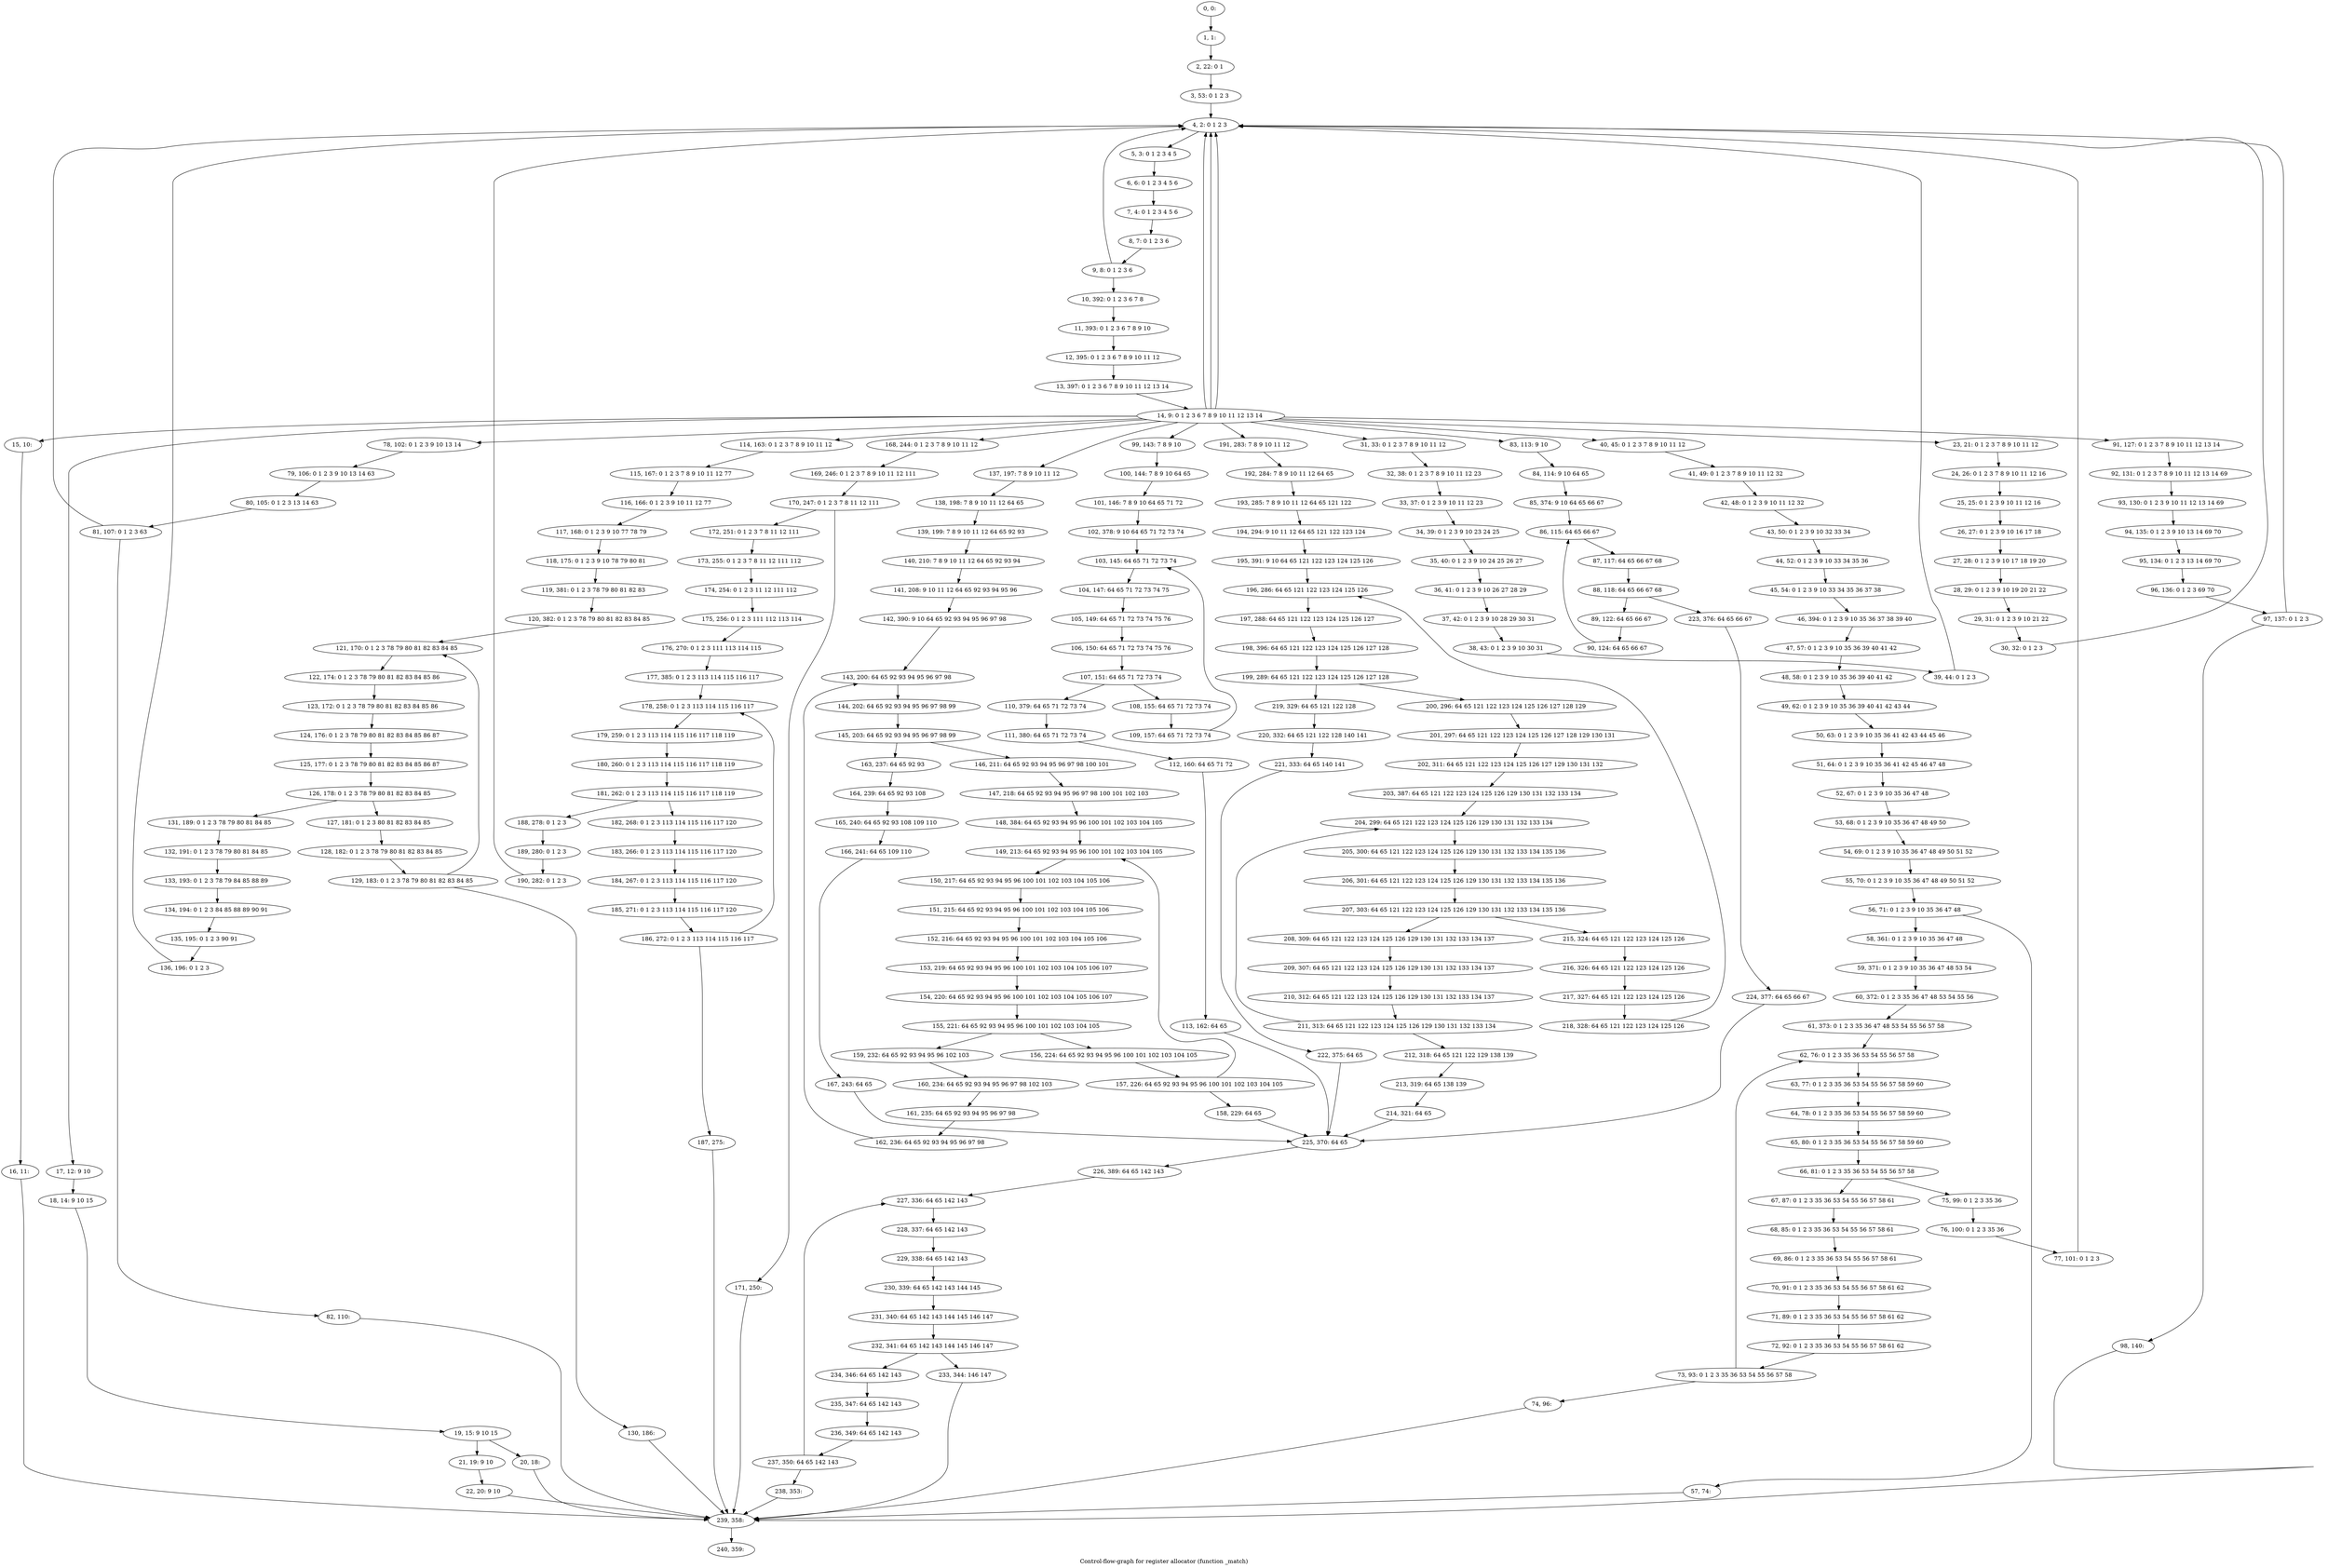 digraph G {
graph [label="Control-flow-graph for register allocator (function _match)"]
0[label="0, 0: "];
1[label="1, 1: "];
2[label="2, 22: 0 1 "];
3[label="3, 53: 0 1 2 3 "];
4[label="4, 2: 0 1 2 3 "];
5[label="5, 3: 0 1 2 3 4 5 "];
6[label="6, 6: 0 1 2 3 4 5 6 "];
7[label="7, 4: 0 1 2 3 4 5 6 "];
8[label="8, 7: 0 1 2 3 6 "];
9[label="9, 8: 0 1 2 3 6 "];
10[label="10, 392: 0 1 2 3 6 7 8 "];
11[label="11, 393: 0 1 2 3 6 7 8 9 10 "];
12[label="12, 395: 0 1 2 3 6 7 8 9 10 11 12 "];
13[label="13, 397: 0 1 2 3 6 7 8 9 10 11 12 13 14 "];
14[label="14, 9: 0 1 2 3 6 7 8 9 10 11 12 13 14 "];
15[label="15, 10: "];
16[label="16, 11: "];
17[label="17, 12: 9 10 "];
18[label="18, 14: 9 10 15 "];
19[label="19, 15: 9 10 15 "];
20[label="20, 18: "];
21[label="21, 19: 9 10 "];
22[label="22, 20: 9 10 "];
23[label="23, 21: 0 1 2 3 7 8 9 10 11 12 "];
24[label="24, 26: 0 1 2 3 7 8 9 10 11 12 16 "];
25[label="25, 25: 0 1 2 3 9 10 11 12 16 "];
26[label="26, 27: 0 1 2 3 9 10 16 17 18 "];
27[label="27, 28: 0 1 2 3 9 10 17 18 19 20 "];
28[label="28, 29: 0 1 2 3 9 10 19 20 21 22 "];
29[label="29, 31: 0 1 2 3 9 10 21 22 "];
30[label="30, 32: 0 1 2 3 "];
31[label="31, 33: 0 1 2 3 7 8 9 10 11 12 "];
32[label="32, 38: 0 1 2 3 7 8 9 10 11 12 23 "];
33[label="33, 37: 0 1 2 3 9 10 11 12 23 "];
34[label="34, 39: 0 1 2 3 9 10 23 24 25 "];
35[label="35, 40: 0 1 2 3 9 10 24 25 26 27 "];
36[label="36, 41: 0 1 2 3 9 10 26 27 28 29 "];
37[label="37, 42: 0 1 2 3 9 10 28 29 30 31 "];
38[label="38, 43: 0 1 2 3 9 10 30 31 "];
39[label="39, 44: 0 1 2 3 "];
40[label="40, 45: 0 1 2 3 7 8 9 10 11 12 "];
41[label="41, 49: 0 1 2 3 7 8 9 10 11 12 32 "];
42[label="42, 48: 0 1 2 3 9 10 11 12 32 "];
43[label="43, 50: 0 1 2 3 9 10 32 33 34 "];
44[label="44, 52: 0 1 2 3 9 10 33 34 35 36 "];
45[label="45, 54: 0 1 2 3 9 10 33 34 35 36 37 38 "];
46[label="46, 394: 0 1 2 3 9 10 35 36 37 38 39 40 "];
47[label="47, 57: 0 1 2 3 9 10 35 36 39 40 41 42 "];
48[label="48, 58: 0 1 2 3 9 10 35 36 39 40 41 42 "];
49[label="49, 62: 0 1 2 3 9 10 35 36 39 40 41 42 43 44 "];
50[label="50, 63: 0 1 2 3 9 10 35 36 41 42 43 44 45 46 "];
51[label="51, 64: 0 1 2 3 9 10 35 36 41 42 45 46 47 48 "];
52[label="52, 67: 0 1 2 3 9 10 35 36 47 48 "];
53[label="53, 68: 0 1 2 3 9 10 35 36 47 48 49 50 "];
54[label="54, 69: 0 1 2 3 9 10 35 36 47 48 49 50 51 52 "];
55[label="55, 70: 0 1 2 3 9 10 35 36 47 48 49 50 51 52 "];
56[label="56, 71: 0 1 2 3 9 10 35 36 47 48 "];
57[label="57, 74: "];
58[label="58, 361: 0 1 2 3 9 10 35 36 47 48 "];
59[label="59, 371: 0 1 2 3 9 10 35 36 47 48 53 54 "];
60[label="60, 372: 0 1 2 3 35 36 47 48 53 54 55 56 "];
61[label="61, 373: 0 1 2 3 35 36 47 48 53 54 55 56 57 58 "];
62[label="62, 76: 0 1 2 3 35 36 53 54 55 56 57 58 "];
63[label="63, 77: 0 1 2 3 35 36 53 54 55 56 57 58 59 60 "];
64[label="64, 78: 0 1 2 3 35 36 53 54 55 56 57 58 59 60 "];
65[label="65, 80: 0 1 2 3 35 36 53 54 55 56 57 58 59 60 "];
66[label="66, 81: 0 1 2 3 35 36 53 54 55 56 57 58 "];
67[label="67, 87: 0 1 2 3 35 36 53 54 55 56 57 58 61 "];
68[label="68, 85: 0 1 2 3 35 36 53 54 55 56 57 58 61 "];
69[label="69, 86: 0 1 2 3 35 36 53 54 55 56 57 58 61 "];
70[label="70, 91: 0 1 2 3 35 36 53 54 55 56 57 58 61 62 "];
71[label="71, 89: 0 1 2 3 35 36 53 54 55 56 57 58 61 62 "];
72[label="72, 92: 0 1 2 3 35 36 53 54 55 56 57 58 61 62 "];
73[label="73, 93: 0 1 2 3 35 36 53 54 55 56 57 58 "];
74[label="74, 96: "];
75[label="75, 99: 0 1 2 3 35 36 "];
76[label="76, 100: 0 1 2 3 35 36 "];
77[label="77, 101: 0 1 2 3 "];
78[label="78, 102: 0 1 2 3 9 10 13 14 "];
79[label="79, 106: 0 1 2 3 9 10 13 14 63 "];
80[label="80, 105: 0 1 2 3 13 14 63 "];
81[label="81, 107: 0 1 2 3 63 "];
82[label="82, 110: "];
83[label="83, 113: 9 10 "];
84[label="84, 114: 9 10 64 65 "];
85[label="85, 374: 9 10 64 65 66 67 "];
86[label="86, 115: 64 65 66 67 "];
87[label="87, 117: 64 65 66 67 68 "];
88[label="88, 118: 64 65 66 67 68 "];
89[label="89, 122: 64 65 66 67 "];
90[label="90, 124: 64 65 66 67 "];
91[label="91, 127: 0 1 2 3 7 8 9 10 11 12 13 14 "];
92[label="92, 131: 0 1 2 3 7 8 9 10 11 12 13 14 69 "];
93[label="93, 130: 0 1 2 3 9 10 11 12 13 14 69 "];
94[label="94, 135: 0 1 2 3 9 10 13 14 69 70 "];
95[label="95, 134: 0 1 2 3 13 14 69 70 "];
96[label="96, 136: 0 1 2 3 69 70 "];
97[label="97, 137: 0 1 2 3 "];
98[label="98, 140: "];
99[label="99, 143: 7 8 9 10 "];
100[label="100, 144: 7 8 9 10 64 65 "];
101[label="101, 146: 7 8 9 10 64 65 71 72 "];
102[label="102, 378: 9 10 64 65 71 72 73 74 "];
103[label="103, 145: 64 65 71 72 73 74 "];
104[label="104, 147: 64 65 71 72 73 74 75 "];
105[label="105, 149: 64 65 71 72 73 74 75 76 "];
106[label="106, 150: 64 65 71 72 73 74 75 76 "];
107[label="107, 151: 64 65 71 72 73 74 "];
108[label="108, 155: 64 65 71 72 73 74 "];
109[label="109, 157: 64 65 71 72 73 74 "];
110[label="110, 379: 64 65 71 72 73 74 "];
111[label="111, 380: 64 65 71 72 73 74 "];
112[label="112, 160: 64 65 71 72 "];
113[label="113, 162: 64 65 "];
114[label="114, 163: 0 1 2 3 7 8 9 10 11 12 "];
115[label="115, 167: 0 1 2 3 7 8 9 10 11 12 77 "];
116[label="116, 166: 0 1 2 3 9 10 11 12 77 "];
117[label="117, 168: 0 1 2 3 9 10 77 78 79 "];
118[label="118, 175: 0 1 2 3 9 10 78 79 80 81 "];
119[label="119, 381: 0 1 2 3 78 79 80 81 82 83 "];
120[label="120, 382: 0 1 2 3 78 79 80 81 82 83 84 85 "];
121[label="121, 170: 0 1 2 3 78 79 80 81 82 83 84 85 "];
122[label="122, 174: 0 1 2 3 78 79 80 81 82 83 84 85 86 "];
123[label="123, 172: 0 1 2 3 78 79 80 81 82 83 84 85 86 "];
124[label="124, 176: 0 1 2 3 78 79 80 81 82 83 84 85 86 87 "];
125[label="125, 177: 0 1 2 3 78 79 80 81 82 83 84 85 86 87 "];
126[label="126, 178: 0 1 2 3 78 79 80 81 82 83 84 85 "];
127[label="127, 181: 0 1 2 3 80 81 82 83 84 85 "];
128[label="128, 182: 0 1 2 3 78 79 80 81 82 83 84 85 "];
129[label="129, 183: 0 1 2 3 78 79 80 81 82 83 84 85 "];
130[label="130, 186: "];
131[label="131, 189: 0 1 2 3 78 79 80 81 84 85 "];
132[label="132, 191: 0 1 2 3 78 79 80 81 84 85 "];
133[label="133, 193: 0 1 2 3 78 79 84 85 88 89 "];
134[label="134, 194: 0 1 2 3 84 85 88 89 90 91 "];
135[label="135, 195: 0 1 2 3 90 91 "];
136[label="136, 196: 0 1 2 3 "];
137[label="137, 197: 7 8 9 10 11 12 "];
138[label="138, 198: 7 8 9 10 11 12 64 65 "];
139[label="139, 199: 7 8 9 10 11 12 64 65 92 93 "];
140[label="140, 210: 7 8 9 10 11 12 64 65 92 93 94 "];
141[label="141, 208: 9 10 11 12 64 65 92 93 94 95 96 "];
142[label="142, 390: 9 10 64 65 92 93 94 95 96 97 98 "];
143[label="143, 200: 64 65 92 93 94 95 96 97 98 "];
144[label="144, 202: 64 65 92 93 94 95 96 97 98 99 "];
145[label="145, 203: 64 65 92 93 94 95 96 97 98 99 "];
146[label="146, 211: 64 65 92 93 94 95 96 97 98 100 101 "];
147[label="147, 218: 64 65 92 93 94 95 96 97 98 100 101 102 103 "];
148[label="148, 384: 64 65 92 93 94 95 96 100 101 102 103 104 105 "];
149[label="149, 213: 64 65 92 93 94 95 96 100 101 102 103 104 105 "];
150[label="150, 217: 64 65 92 93 94 95 96 100 101 102 103 104 105 106 "];
151[label="151, 215: 64 65 92 93 94 95 96 100 101 102 103 104 105 106 "];
152[label="152, 216: 64 65 92 93 94 95 96 100 101 102 103 104 105 106 "];
153[label="153, 219: 64 65 92 93 94 95 96 100 101 102 103 104 105 106 107 "];
154[label="154, 220: 64 65 92 93 94 95 96 100 101 102 103 104 105 106 107 "];
155[label="155, 221: 64 65 92 93 94 95 96 100 101 102 103 104 105 "];
156[label="156, 224: 64 65 92 93 94 95 96 100 101 102 103 104 105 "];
157[label="157, 226: 64 65 92 93 94 95 96 100 101 102 103 104 105 "];
158[label="158, 229: 64 65 "];
159[label="159, 232: 64 65 92 93 94 95 96 102 103 "];
160[label="160, 234: 64 65 92 93 94 95 96 97 98 102 103 "];
161[label="161, 235: 64 65 92 93 94 95 96 97 98 "];
162[label="162, 236: 64 65 92 93 94 95 96 97 98 "];
163[label="163, 237: 64 65 92 93 "];
164[label="164, 239: 64 65 92 93 108 "];
165[label="165, 240: 64 65 92 93 108 109 110 "];
166[label="166, 241: 64 65 109 110 "];
167[label="167, 243: 64 65 "];
168[label="168, 244: 0 1 2 3 7 8 9 10 11 12 "];
169[label="169, 246: 0 1 2 3 7 8 9 10 11 12 111 "];
170[label="170, 247: 0 1 2 3 7 8 11 12 111 "];
171[label="171, 250: "];
172[label="172, 251: 0 1 2 3 7 8 11 12 111 "];
173[label="173, 255: 0 1 2 3 7 8 11 12 111 112 "];
174[label="174, 254: 0 1 2 3 11 12 111 112 "];
175[label="175, 256: 0 1 2 3 111 112 113 114 "];
176[label="176, 270: 0 1 2 3 111 113 114 115 "];
177[label="177, 385: 0 1 2 3 113 114 115 116 117 "];
178[label="178, 258: 0 1 2 3 113 114 115 116 117 "];
179[label="179, 259: 0 1 2 3 113 114 115 116 117 118 119 "];
180[label="180, 260: 0 1 2 3 113 114 115 116 117 118 119 "];
181[label="181, 262: 0 1 2 3 113 114 115 116 117 118 119 "];
182[label="182, 268: 0 1 2 3 113 114 115 116 117 120 "];
183[label="183, 266: 0 1 2 3 113 114 115 116 117 120 "];
184[label="184, 267: 0 1 2 3 113 114 115 116 117 120 "];
185[label="185, 271: 0 1 2 3 113 114 115 116 117 120 "];
186[label="186, 272: 0 1 2 3 113 114 115 116 117 "];
187[label="187, 275: "];
188[label="188, 278: 0 1 2 3 "];
189[label="189, 280: 0 1 2 3 "];
190[label="190, 282: 0 1 2 3 "];
191[label="191, 283: 7 8 9 10 11 12 "];
192[label="192, 284: 7 8 9 10 11 12 64 65 "];
193[label="193, 285: 7 8 9 10 11 12 64 65 121 122 "];
194[label="194, 294: 9 10 11 12 64 65 121 122 123 124 "];
195[label="195, 391: 9 10 64 65 121 122 123 124 125 126 "];
196[label="196, 286: 64 65 121 122 123 124 125 126 "];
197[label="197, 288: 64 65 121 122 123 124 125 126 127 "];
198[label="198, 396: 64 65 121 122 123 124 125 126 127 128 "];
199[label="199, 289: 64 65 121 122 123 124 125 126 127 128 "];
200[label="200, 296: 64 65 121 122 123 124 125 126 127 128 129 "];
201[label="201, 297: 64 65 121 122 123 124 125 126 127 128 129 130 131 "];
202[label="202, 311: 64 65 121 122 123 124 125 126 127 129 130 131 132 "];
203[label="203, 387: 64 65 121 122 123 124 125 126 129 130 131 132 133 134 "];
204[label="204, 299: 64 65 121 122 123 124 125 126 129 130 131 132 133 134 "];
205[label="205, 300: 64 65 121 122 123 124 125 126 129 130 131 132 133 134 135 136 "];
206[label="206, 301: 64 65 121 122 123 124 125 126 129 130 131 132 133 134 135 136 "];
207[label="207, 303: 64 65 121 122 123 124 125 126 129 130 131 132 133 134 135 136 "];
208[label="208, 309: 64 65 121 122 123 124 125 126 129 130 131 132 133 134 137 "];
209[label="209, 307: 64 65 121 122 123 124 125 126 129 130 131 132 133 134 137 "];
210[label="210, 312: 64 65 121 122 123 124 125 126 129 130 131 132 133 134 137 "];
211[label="211, 313: 64 65 121 122 123 124 125 126 129 130 131 132 133 134 "];
212[label="212, 318: 64 65 121 122 129 138 139 "];
213[label="213, 319: 64 65 138 139 "];
214[label="214, 321: 64 65 "];
215[label="215, 324: 64 65 121 122 123 124 125 126 "];
216[label="216, 326: 64 65 121 122 123 124 125 126 "];
217[label="217, 327: 64 65 121 122 123 124 125 126 "];
218[label="218, 328: 64 65 121 122 123 124 125 126 "];
219[label="219, 329: 64 65 121 122 128 "];
220[label="220, 332: 64 65 121 122 128 140 141 "];
221[label="221, 333: 64 65 140 141 "];
222[label="222, 375: 64 65 "];
223[label="223, 376: 64 65 66 67 "];
224[label="224, 377: 64 65 66 67 "];
225[label="225, 370: 64 65 "];
226[label="226, 389: 64 65 142 143 "];
227[label="227, 336: 64 65 142 143 "];
228[label="228, 337: 64 65 142 143 "];
229[label="229, 338: 64 65 142 143 "];
230[label="230, 339: 64 65 142 143 144 145 "];
231[label="231, 340: 64 65 142 143 144 145 146 147 "];
232[label="232, 341: 64 65 142 143 144 145 146 147 "];
233[label="233, 344: 146 147 "];
234[label="234, 346: 64 65 142 143 "];
235[label="235, 347: 64 65 142 143 "];
236[label="236, 349: 64 65 142 143 "];
237[label="237, 350: 64 65 142 143 "];
238[label="238, 353: "];
239[label="239, 358: "];
240[label="240, 359: "];
0->1 ;
1->2 ;
2->3 ;
3->4 ;
4->5 ;
5->6 ;
6->7 ;
7->8 ;
8->9 ;
9->10 ;
9->4 ;
10->11 ;
11->12 ;
12->13 ;
13->14 ;
14->15 ;
14->4 ;
14->17 ;
14->23 ;
14->31 ;
14->40 ;
14->78 ;
14->83 ;
14->91 ;
14->99 ;
14->4 ;
14->4 ;
14->114 ;
14->137 ;
14->168 ;
14->191 ;
15->16 ;
16->239 ;
17->18 ;
18->19 ;
19->20 ;
19->21 ;
20->239 ;
21->22 ;
22->239 ;
23->24 ;
24->25 ;
25->26 ;
26->27 ;
27->28 ;
28->29 ;
29->30 ;
30->4 ;
31->32 ;
32->33 ;
33->34 ;
34->35 ;
35->36 ;
36->37 ;
37->38 ;
38->39 ;
39->4 ;
40->41 ;
41->42 ;
42->43 ;
43->44 ;
44->45 ;
45->46 ;
46->47 ;
47->48 ;
48->49 ;
49->50 ;
50->51 ;
51->52 ;
52->53 ;
53->54 ;
54->55 ;
55->56 ;
56->57 ;
56->58 ;
57->239 ;
58->59 ;
59->60 ;
60->61 ;
61->62 ;
62->63 ;
63->64 ;
64->65 ;
65->66 ;
66->67 ;
66->75 ;
67->68 ;
68->69 ;
69->70 ;
70->71 ;
71->72 ;
72->73 ;
73->74 ;
73->62 ;
74->239 ;
75->76 ;
76->77 ;
77->4 ;
78->79 ;
79->80 ;
80->81 ;
81->82 ;
81->4 ;
82->239 ;
83->84 ;
84->85 ;
85->86 ;
86->87 ;
87->88 ;
88->89 ;
88->223 ;
89->90 ;
90->86 ;
91->92 ;
92->93 ;
93->94 ;
94->95 ;
95->96 ;
96->97 ;
97->98 ;
97->4 ;
98->239 ;
99->100 ;
100->101 ;
101->102 ;
102->103 ;
103->104 ;
104->105 ;
105->106 ;
106->107 ;
107->108 ;
107->110 ;
108->109 ;
109->103 ;
110->111 ;
111->112 ;
112->113 ;
113->225 ;
114->115 ;
115->116 ;
116->117 ;
117->118 ;
118->119 ;
119->120 ;
120->121 ;
121->122 ;
122->123 ;
123->124 ;
124->125 ;
125->126 ;
126->127 ;
126->131 ;
127->128 ;
128->129 ;
129->130 ;
129->121 ;
130->239 ;
131->132 ;
132->133 ;
133->134 ;
134->135 ;
135->136 ;
136->4 ;
137->138 ;
138->139 ;
139->140 ;
140->141 ;
141->142 ;
142->143 ;
143->144 ;
144->145 ;
145->146 ;
145->163 ;
146->147 ;
147->148 ;
148->149 ;
149->150 ;
150->151 ;
151->152 ;
152->153 ;
153->154 ;
154->155 ;
155->156 ;
155->159 ;
156->157 ;
157->158 ;
157->149 ;
158->225 ;
159->160 ;
160->161 ;
161->162 ;
162->143 ;
163->164 ;
164->165 ;
165->166 ;
166->167 ;
167->225 ;
168->169 ;
169->170 ;
170->171 ;
170->172 ;
171->239 ;
172->173 ;
173->174 ;
174->175 ;
175->176 ;
176->177 ;
177->178 ;
178->179 ;
179->180 ;
180->181 ;
181->182 ;
181->188 ;
182->183 ;
183->184 ;
184->185 ;
185->186 ;
186->187 ;
186->178 ;
187->239 ;
188->189 ;
189->190 ;
190->4 ;
191->192 ;
192->193 ;
193->194 ;
194->195 ;
195->196 ;
196->197 ;
197->198 ;
198->199 ;
199->200 ;
199->219 ;
200->201 ;
201->202 ;
202->203 ;
203->204 ;
204->205 ;
205->206 ;
206->207 ;
207->208 ;
207->215 ;
208->209 ;
209->210 ;
210->211 ;
211->212 ;
211->204 ;
212->213 ;
213->214 ;
214->225 ;
215->216 ;
216->217 ;
217->218 ;
218->196 ;
219->220 ;
220->221 ;
221->222 ;
222->225 ;
223->224 ;
224->225 ;
225->226 ;
226->227 ;
227->228 ;
228->229 ;
229->230 ;
230->231 ;
231->232 ;
232->233 ;
232->234 ;
233->239 ;
234->235 ;
235->236 ;
236->237 ;
237->238 ;
237->227 ;
238->239 ;
239->240 ;
}

